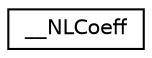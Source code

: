digraph G
{
  edge [fontname="Helvetica",fontsize="10",labelfontname="Helvetica",labelfontsize="10"];
  node [fontname="Helvetica",fontsize="10",shape=record];
  rankdir=LR;
  Node1 [label="__NLCoeff",height=0.2,width=0.4,color="black", fillcolor="white", style="filled",URL="$d0/d42/struct____NLCoeff.html"];
}
